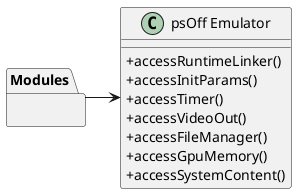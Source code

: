 @startuml
skinparam classAttributeIconSize 0

package "Modules" {}

class "psOff Emulator"{
  +accessRuntimeLinker()
  +accessInitParams()
  +accessTimer()
  +accessVideoOut()
  +accessFileManager()
  +accessGpuMemory()
  +accessSystemContent()
}

Modules -> "psOff Emulator"
@enduml